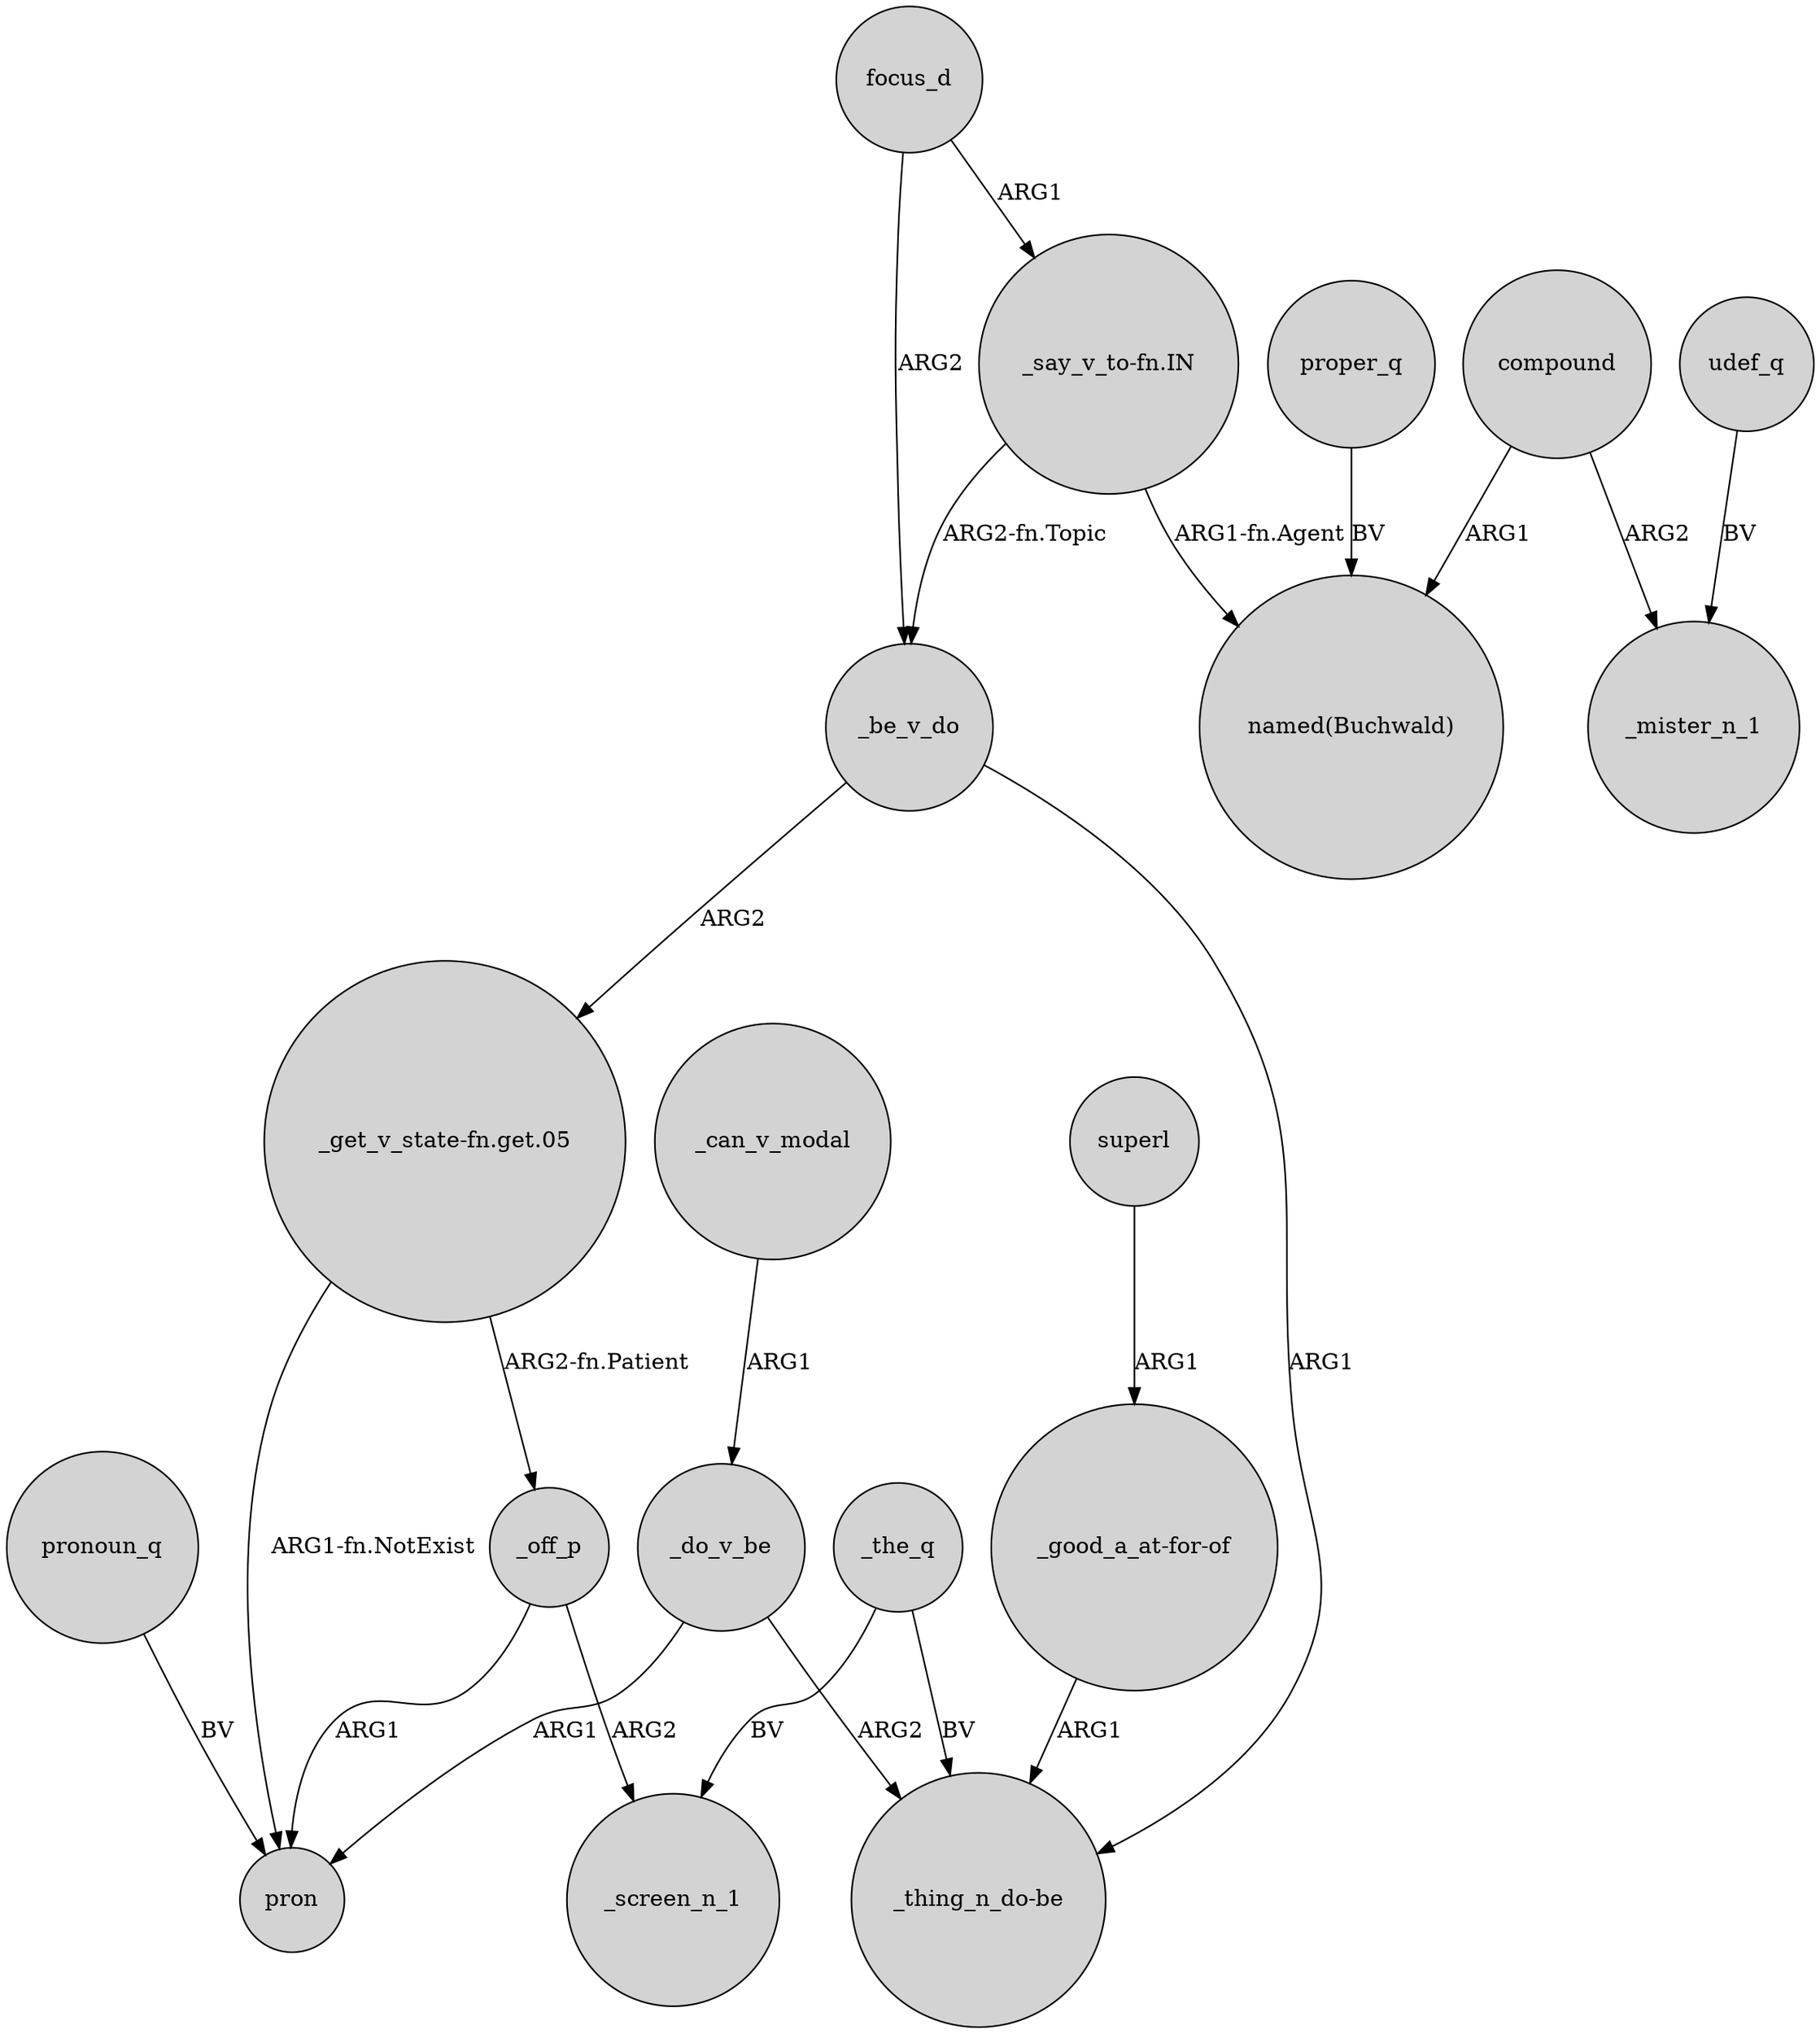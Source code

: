 digraph {
	node [shape=circle style=filled]
	"_say_v_to-fn.IN" -> _be_v_do [label="ARG2-fn.Topic"]
	"_say_v_to-fn.IN" -> "named(Buchwald)" [label="ARG1-fn.Agent"]
	focus_d -> _be_v_do [label=ARG2]
	_do_v_be -> pron [label=ARG1]
	"_get_v_state-fn.get.05" -> _off_p [label="ARG2-fn.Patient"]
	compound -> _mister_n_1 [label=ARG2]
	_be_v_do -> "_get_v_state-fn.get.05" [label=ARG2]
	udef_q -> _mister_n_1 [label=BV]
	proper_q -> "named(Buchwald)" [label=BV]
	"_get_v_state-fn.get.05" -> pron [label="ARG1-fn.NotExist"]
	_can_v_modal -> _do_v_be [label=ARG1]
	pronoun_q -> pron [label=BV]
	superl -> "_good_a_at-for-of" [label=ARG1]
	"_good_a_at-for-of" -> "_thing_n_do-be" [label=ARG1]
	_the_q -> _screen_n_1 [label=BV]
	_be_v_do -> "_thing_n_do-be" [label=ARG1]
	_do_v_be -> "_thing_n_do-be" [label=ARG2]
	_the_q -> "_thing_n_do-be" [label=BV]
	compound -> "named(Buchwald)" [label=ARG1]
	_off_p -> _screen_n_1 [label=ARG2]
	_off_p -> pron [label=ARG1]
	focus_d -> "_say_v_to-fn.IN" [label=ARG1]
}
